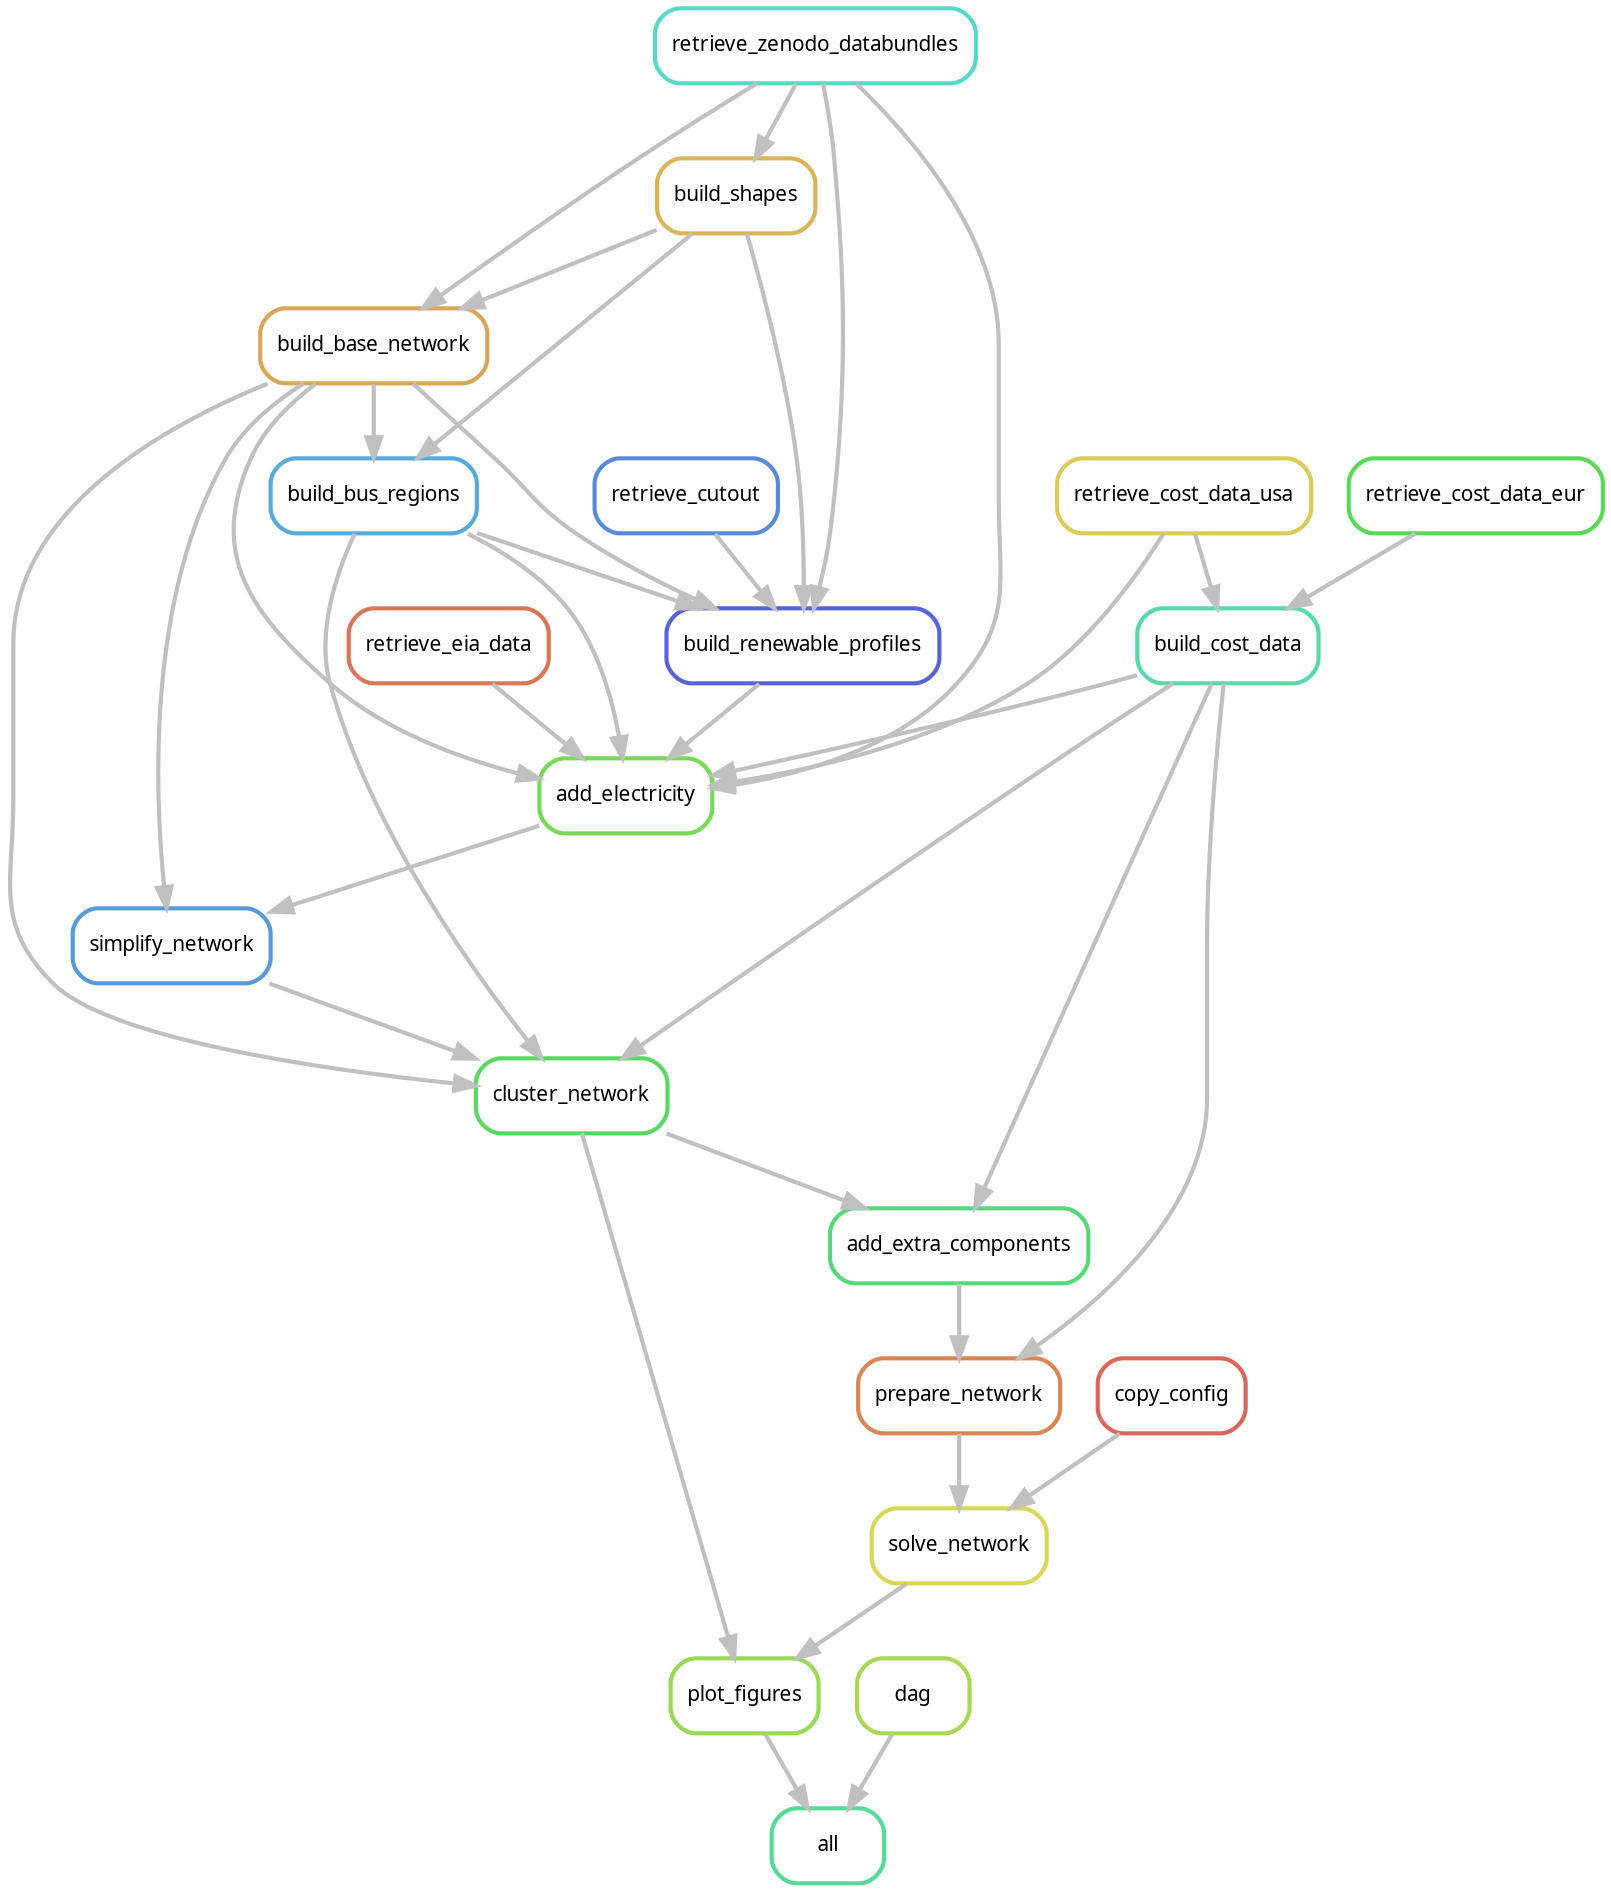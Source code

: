 digraph snakemake_dag {
    graph[bgcolor=white, margin=0];
    node[shape=box, style=rounded, fontname=sans,                 fontsize=10, penwidth=2];
    edge[penwidth=2, color=grey];
	0[label = "all", color = "0.42 0.6 0.85", style="rounded"];
	1[label = "plot_figures", color = "0.25 0.6 0.85", style="rounded"];
	2[label = "solve_network", color = "0.17 0.6 0.85", style="rounded"];
	3[label = "prepare_network", color = "0.06 0.6 0.85", style="rounded"];
	4[label = "add_extra_components", color = "0.38 0.6 0.85", style="rounded"];
	5[label = "cluster_network", color = "0.35 0.6 0.85", style="rounded"];
	6[label = "simplify_network", color = "0.58 0.6 0.85", style="rounded"];
	7[label = "build_base_network", color = "0.10 0.6 0.85", style="rounded"];
	8[label = "retrieve_zenodo_databundles", color = "0.48 0.6 0.85", style="rounded"];
	9[label = "build_shapes", color = "0.12 0.6 0.85", style="rounded"];
	10[label = "add_electricity", color = "0.29 0.6 0.85", style="rounded"];
	11[label = "build_renewable_profiles", color = "0.65 0.6 0.85", style="rounded"];
	12[label = "build_bus_regions", color = "0.56 0.6 0.85", style="rounded"];
	13[label = "retrieve_cutout", color = "0.60 0.6 0.85", style="rounded"];
	14[label = "build_cost_data", color = "0.44 0.6 0.85", style="rounded"];
	15[label = "retrieve_cost_data_usa", color = "0.15 0.6 0.85", style="rounded"];
	16[label = "retrieve_cost_data_eur", color = "0.33 0.6 0.85", style="rounded"];
	17[label = "retrieve_eia_data", color = "0.04 0.6 0.85", style="rounded"];
	18[label = "copy_config", color = "0.02 0.6 0.85", style="rounded"];
	19[label = "dag", color = "0.23 0.6 0.85", style="rounded"];
	19 -> 0
	1 -> 0
	5 -> 1
	2 -> 1
	3 -> 2
	18 -> 2
	14 -> 3
	4 -> 3
	14 -> 4
	5 -> 4
	14 -> 5
	7 -> 5
	12 -> 5
	6 -> 5
	7 -> 6
	10 -> 6
	8 -> 7
	9 -> 7
	8 -> 9
	7 -> 10
	15 -> 10
	8 -> 10
	12 -> 10
	14 -> 10
	11 -> 10
	17 -> 10
	7 -> 11
	9 -> 11
	8 -> 11
	12 -> 11
	13 -> 11
	7 -> 12
	9 -> 12
	16 -> 14
	15 -> 14
}            
